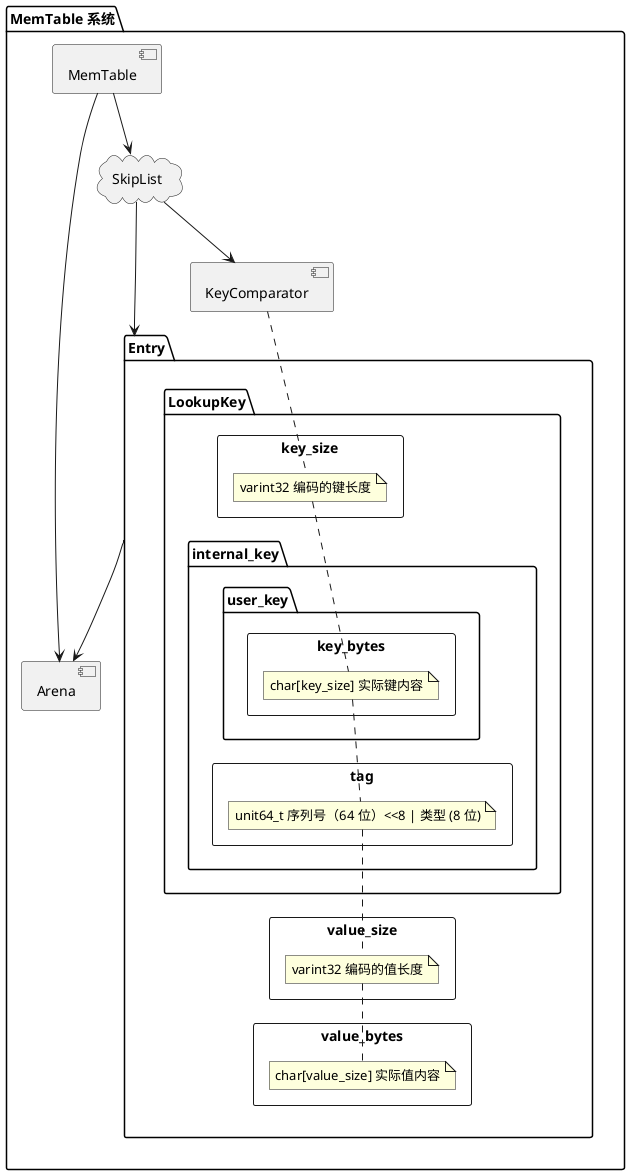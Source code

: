 @startuml MemTable

' 定义 MemTable 包结构
package "MemTable 系统" {
    [MemTable] --> [SkipList]
    [MemTable] --> [Arena]
    [SkipList] --> [Entry]
    [Entry] --> [Arena]
    [SkipList] --> [KeyComparator]

    package "Entry" {
        package "LookupKey"{
            rectangle "key_size" {
                note bottom: varint32 编码的键长度
            }
            package "internal_key"{
                package "user_key"{
                    rectangle "key_bytes" {
                        note bottom: char[key_size] 实际键内容
                    }
                }
                rectangle "tag" {
                    note bottom: unit64_t 序列号（64 位）<<8 | 类型 (8 位)
                }
            }
        }
        rectangle "value_size" {
            note bottom: varint32 编码的值长度
        }
        rectangle "value_bytes" {
            note bottom:char[value_size] 实际值内容
        }
    }

}

' 定义 Env 节点
cloud "SkipList" {
}


@enduml
